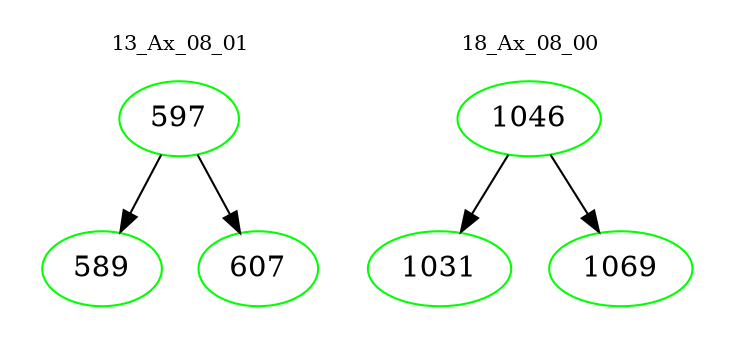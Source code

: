 digraph{
subgraph cluster_0 {
color = white
label = "13_Ax_08_01";
fontsize=10;
T0_597 [label="597", color="green"]
T0_597 -> T0_589 [color="black"]
T0_589 [label="589", color="green"]
T0_597 -> T0_607 [color="black"]
T0_607 [label="607", color="green"]
}
subgraph cluster_1 {
color = white
label = "18_Ax_08_00";
fontsize=10;
T1_1046 [label="1046", color="green"]
T1_1046 -> T1_1031 [color="black"]
T1_1031 [label="1031", color="green"]
T1_1046 -> T1_1069 [color="black"]
T1_1069 [label="1069", color="green"]
}
}
